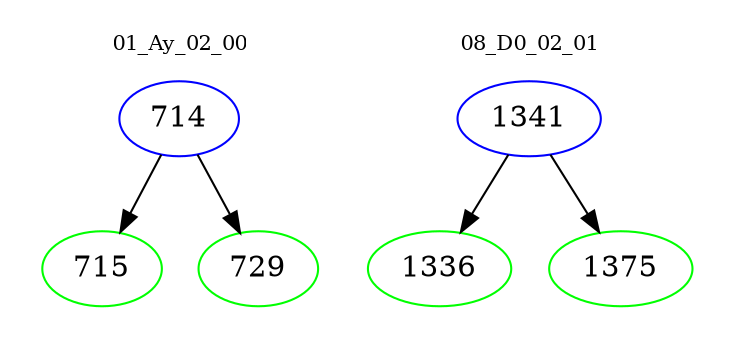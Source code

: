 digraph{
subgraph cluster_0 {
color = white
label = "01_Ay_02_00";
fontsize=10;
T0_714 [label="714", color="blue"]
T0_714 -> T0_715 [color="black"]
T0_715 [label="715", color="green"]
T0_714 -> T0_729 [color="black"]
T0_729 [label="729", color="green"]
}
subgraph cluster_1 {
color = white
label = "08_D0_02_01";
fontsize=10;
T1_1341 [label="1341", color="blue"]
T1_1341 -> T1_1336 [color="black"]
T1_1336 [label="1336", color="green"]
T1_1341 -> T1_1375 [color="black"]
T1_1375 [label="1375", color="green"]
}
}
